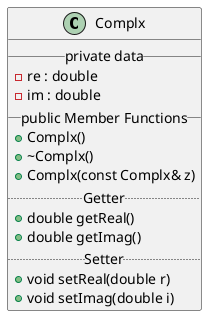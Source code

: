 @startuml
class Complx
{
	__private data__
	- re : double
	- im : double
	__public Member Functions__
	+ Complx()
	+ ~Complx()
	+ Complx(const Complx& z)
	..Getter..
	+ double getReal()
	+ double getImag()
	..Setter..
	+ void setReal(double r)
	+ void setImag(double i)
}
@enduml
